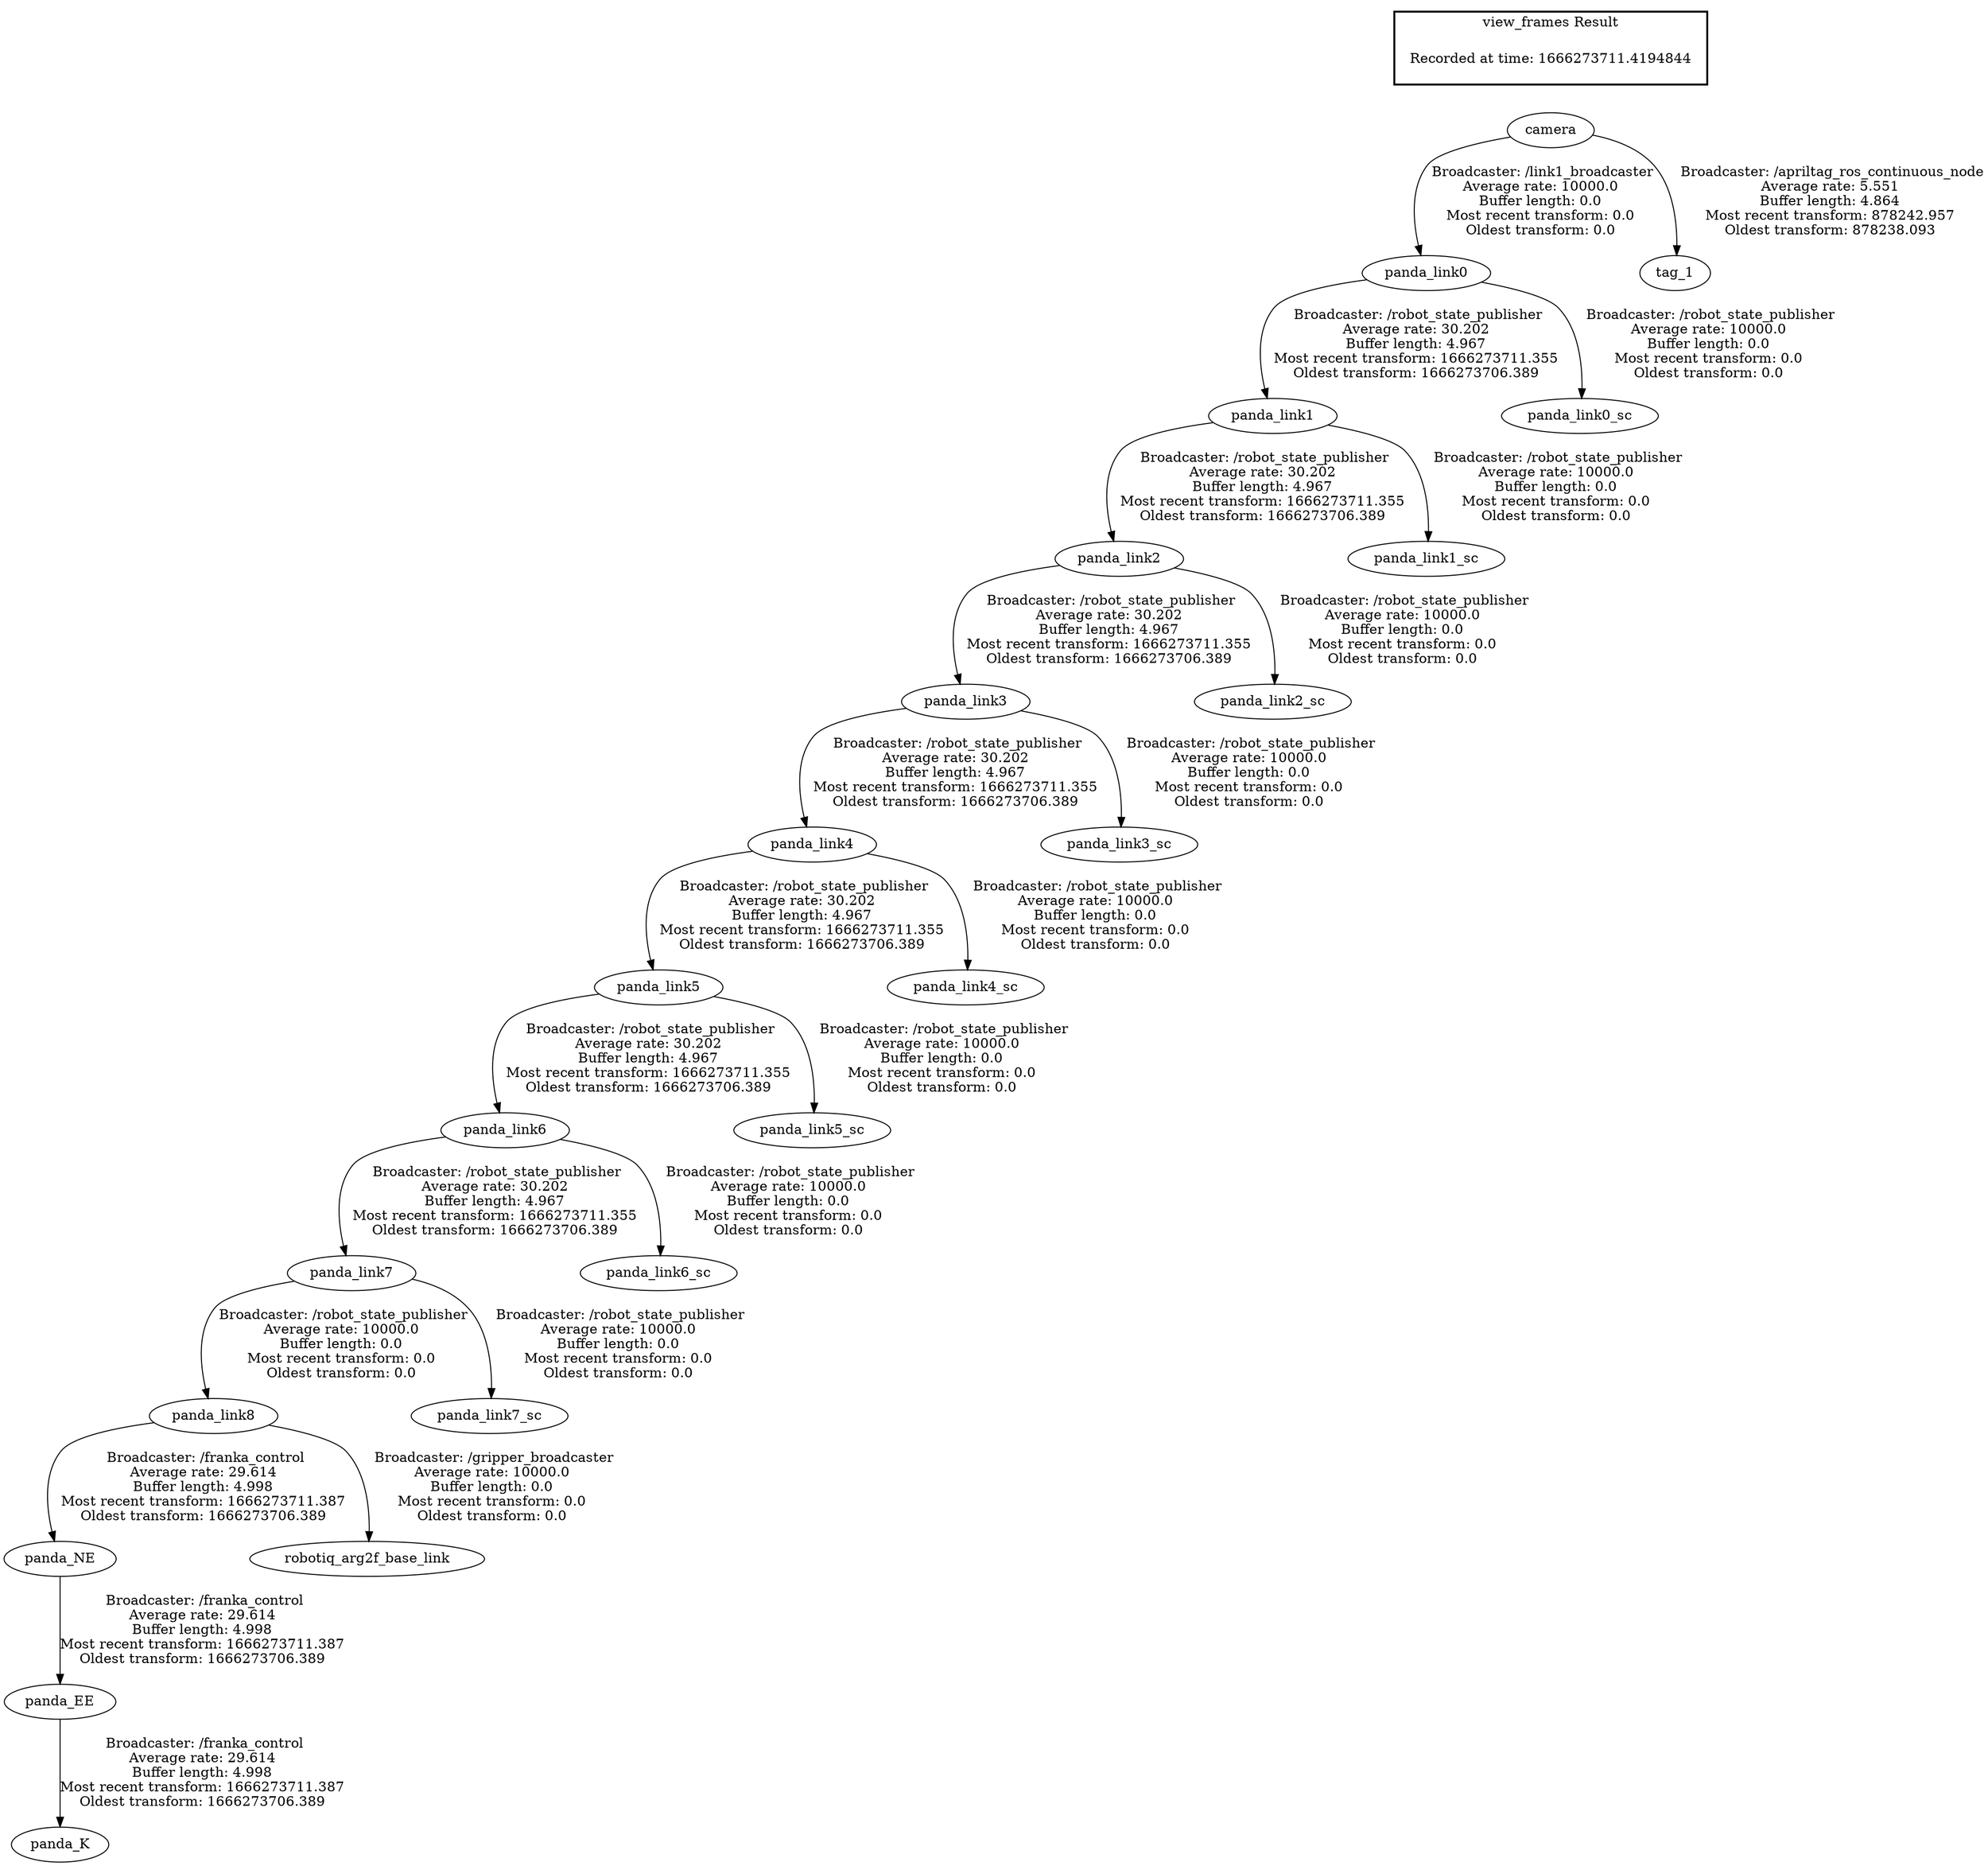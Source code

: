 digraph G {
"camera" -> "panda_link0"[label=" Broadcaster: /link1_broadcaster\nAverage rate: 10000.0\nBuffer length: 0.0\nMost recent transform: 0.0\nOldest transform: 0.0\n"];
"panda_link8" -> "panda_NE"[label=" Broadcaster: /franka_control\nAverage rate: 29.614\nBuffer length: 4.998\nMost recent transform: 1666273711.387\nOldest transform: 1666273706.389\n"];
"panda_link7" -> "panda_link8"[label=" Broadcaster: /robot_state_publisher\nAverage rate: 10000.0\nBuffer length: 0.0\nMost recent transform: 0.0\nOldest transform: 0.0\n"];
"panda_NE" -> "panda_EE"[label=" Broadcaster: /franka_control\nAverage rate: 29.614\nBuffer length: 4.998\nMost recent transform: 1666273711.387\nOldest transform: 1666273706.389\n"];
"panda_EE" -> "panda_K"[label=" Broadcaster: /franka_control\nAverage rate: 29.614\nBuffer length: 4.998\nMost recent transform: 1666273711.387\nOldest transform: 1666273706.389\n"];
"panda_link0" -> "panda_link1"[label=" Broadcaster: /robot_state_publisher\nAverage rate: 30.202\nBuffer length: 4.967\nMost recent transform: 1666273711.355\nOldest transform: 1666273706.389\n"];
"panda_link1" -> "panda_link2"[label=" Broadcaster: /robot_state_publisher\nAverage rate: 30.202\nBuffer length: 4.967\nMost recent transform: 1666273711.355\nOldest transform: 1666273706.389\n"];
"panda_link2" -> "panda_link3"[label=" Broadcaster: /robot_state_publisher\nAverage rate: 30.202\nBuffer length: 4.967\nMost recent transform: 1666273711.355\nOldest transform: 1666273706.389\n"];
"panda_link3" -> "panda_link4"[label=" Broadcaster: /robot_state_publisher\nAverage rate: 30.202\nBuffer length: 4.967\nMost recent transform: 1666273711.355\nOldest transform: 1666273706.389\n"];
"panda_link4" -> "panda_link5"[label=" Broadcaster: /robot_state_publisher\nAverage rate: 30.202\nBuffer length: 4.967\nMost recent transform: 1666273711.355\nOldest transform: 1666273706.389\n"];
"panda_link5" -> "panda_link6"[label=" Broadcaster: /robot_state_publisher\nAverage rate: 30.202\nBuffer length: 4.967\nMost recent transform: 1666273711.355\nOldest transform: 1666273706.389\n"];
"panda_link6" -> "panda_link7"[label=" Broadcaster: /robot_state_publisher\nAverage rate: 30.202\nBuffer length: 4.967\nMost recent transform: 1666273711.355\nOldest transform: 1666273706.389\n"];
"panda_link0" -> "panda_link0_sc"[label=" Broadcaster: /robot_state_publisher\nAverage rate: 10000.0\nBuffer length: 0.0\nMost recent transform: 0.0\nOldest transform: 0.0\n"];
"panda_link1" -> "panda_link1_sc"[label=" Broadcaster: /robot_state_publisher\nAverage rate: 10000.0\nBuffer length: 0.0\nMost recent transform: 0.0\nOldest transform: 0.0\n"];
"panda_link2" -> "panda_link2_sc"[label=" Broadcaster: /robot_state_publisher\nAverage rate: 10000.0\nBuffer length: 0.0\nMost recent transform: 0.0\nOldest transform: 0.0\n"];
"panda_link3" -> "panda_link3_sc"[label=" Broadcaster: /robot_state_publisher\nAverage rate: 10000.0\nBuffer length: 0.0\nMost recent transform: 0.0\nOldest transform: 0.0\n"];
"panda_link4" -> "panda_link4_sc"[label=" Broadcaster: /robot_state_publisher\nAverage rate: 10000.0\nBuffer length: 0.0\nMost recent transform: 0.0\nOldest transform: 0.0\n"];
"panda_link5" -> "panda_link5_sc"[label=" Broadcaster: /robot_state_publisher\nAverage rate: 10000.0\nBuffer length: 0.0\nMost recent transform: 0.0\nOldest transform: 0.0\n"];
"panda_link6" -> "panda_link6_sc"[label=" Broadcaster: /robot_state_publisher\nAverage rate: 10000.0\nBuffer length: 0.0\nMost recent transform: 0.0\nOldest transform: 0.0\n"];
"panda_link7" -> "panda_link7_sc"[label=" Broadcaster: /robot_state_publisher\nAverage rate: 10000.0\nBuffer length: 0.0\nMost recent transform: 0.0\nOldest transform: 0.0\n"];
"panda_link8" -> "robotiq_arg2f_base_link"[label=" Broadcaster: /gripper_broadcaster\nAverage rate: 10000.0\nBuffer length: 0.0\nMost recent transform: 0.0\nOldest transform: 0.0\n"];
"camera" -> "tag_1"[label=" Broadcaster: /apriltag_ros_continuous_node\nAverage rate: 5.551\nBuffer length: 4.864\nMost recent transform: 878242.957\nOldest transform: 878238.093\n"];
edge [style=invis];
 subgraph cluster_legend { style=bold; color=black; label ="view_frames Result";
"Recorded at time: 1666273711.4194844"[ shape=plaintext ] ;
}->"camera";
}